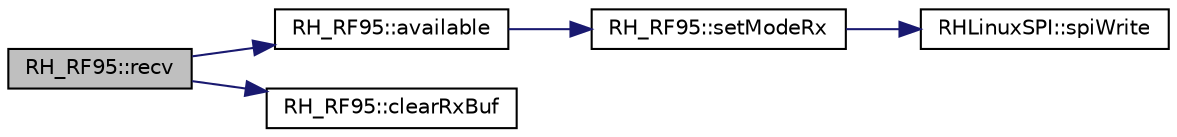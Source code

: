 digraph "RH_RF95::recv"
{
 // LATEX_PDF_SIZE
  edge [fontname="Helvetica",fontsize="10",labelfontname="Helvetica",labelfontsize="10"];
  node [fontname="Helvetica",fontsize="10",shape=record];
  rankdir="LR";
  Node1 [label="RH_RF95::recv",height=0.2,width=0.4,color="black", fillcolor="grey75", style="filled", fontcolor="black",tooltip=" "];
  Node1 -> Node2 [color="midnightblue",fontsize="10",style="solid",fontname="Helvetica"];
  Node2 [label="RH_RF95::available",height=0.2,width=0.4,color="black", fillcolor="white", style="filled",URL="$class_r_h___r_f95.html#a917a6b16ca2be2da530516220560cf43",tooltip=" "];
  Node2 -> Node3 [color="midnightblue",fontsize="10",style="solid",fontname="Helvetica"];
  Node3 [label="RH_RF95::setModeRx",height=0.2,width=0.4,color="black", fillcolor="white", style="filled",URL="$class_r_h___r_f95.html#ade668dcd0730fef266c8d94c7e6e7085",tooltip=" "];
  Node3 -> Node4 [color="midnightblue",fontsize="10",style="solid",fontname="Helvetica"];
  Node4 [label="RHLinuxSPI::spiWrite",height=0.2,width=0.4,color="black", fillcolor="white", style="filled",URL="$class_r_h_linux_s_p_i.html#a090235d967429bdf01b5a32132ef2d3e",tooltip=" "];
  Node1 -> Node5 [color="midnightblue",fontsize="10",style="solid",fontname="Helvetica"];
  Node5 [label="RH_RF95::clearRxBuf",height=0.2,width=0.4,color="black", fillcolor="white", style="filled",URL="$class_r_h___r_f95.html#a1af385a295c834e88610dfcfb4112fb2",tooltip="Clear our local receive buffer."];
}
